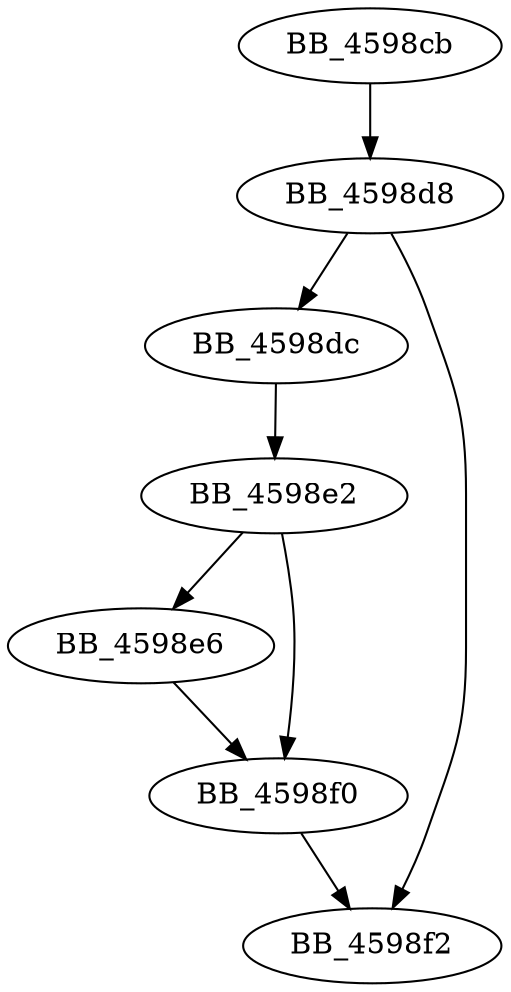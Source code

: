 DiGraph sub_4598CB{
BB_4598cb->BB_4598d8
BB_4598d8->BB_4598dc
BB_4598d8->BB_4598f2
BB_4598dc->BB_4598e2
BB_4598e2->BB_4598e6
BB_4598e2->BB_4598f0
BB_4598e6->BB_4598f0
BB_4598f0->BB_4598f2
}
